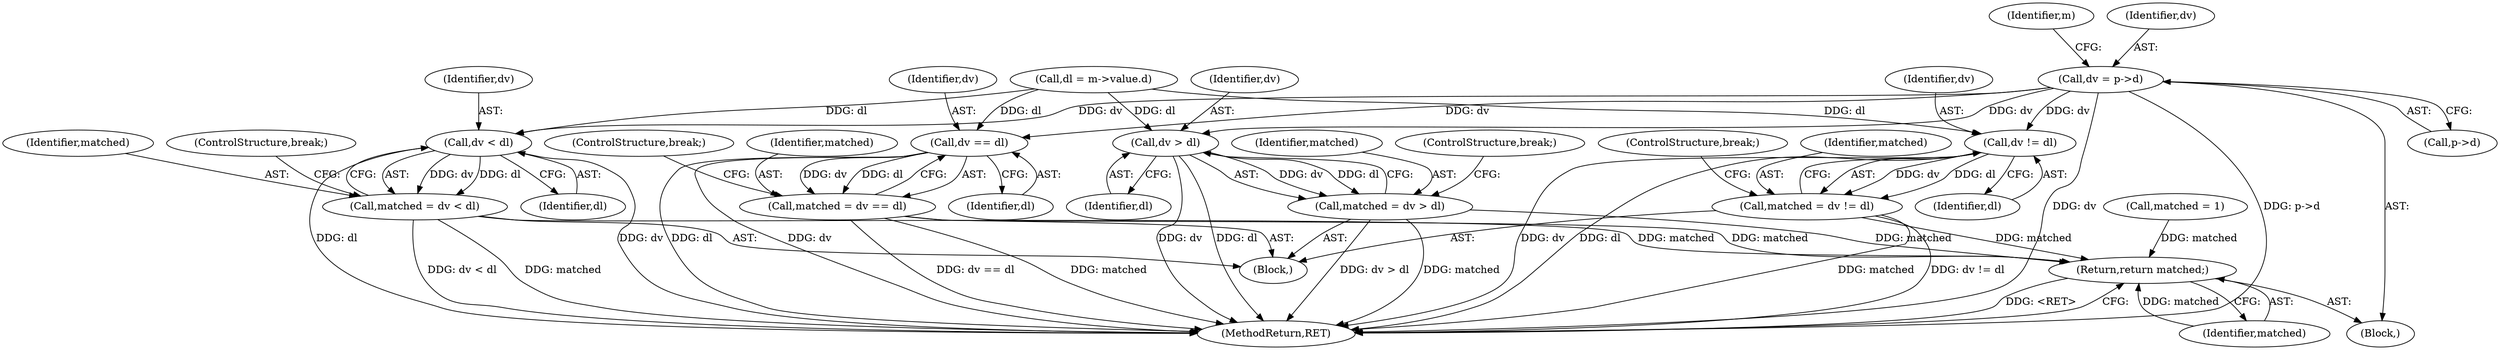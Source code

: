 digraph "0_file_4a284c89d6ef11aca34da65da7d673050a5ea320_1@pointer" {
"1000259" [label="(Call,dv = p->d)"];
"1000277" [label="(Call,dv != dl)"];
"1000275" [label="(Call,matched = dv != dl)"];
"1000312" [label="(Return,return matched;)"];
"1000284" [label="(Call,dv == dl)"];
"1000282" [label="(Call,matched = dv == dl)"];
"1000291" [label="(Call,dv > dl)"];
"1000289" [label="(Call,matched = dv > dl)"];
"1000298" [label="(Call,dv < dl)"];
"1000296" [label="(Call,matched = dv < dl)"];
"1000980" [label="(MethodReturn,RET)"];
"1000285" [label="(Identifier,dv)"];
"1000277" [label="(Call,dv != dl)"];
"1000280" [label="(ControlStructure,break;)"];
"1000266" [label="(Identifier,m)"];
"1000299" [label="(Identifier,dv)"];
"1000300" [label="(Identifier,dl)"];
"1000313" [label="(Identifier,matched)"];
"1000282" [label="(Call,matched = dv == dl)"];
"1000290" [label="(Identifier,matched)"];
"1000276" [label="(Identifier,matched)"];
"1000279" [label="(Identifier,dl)"];
"1000284" [label="(Call,dv == dl)"];
"1000294" [label="(ControlStructure,break;)"];
"1000261" [label="(Call,p->d)"];
"1000131" [label="(Block,)"];
"1000286" [label="(Identifier,dl)"];
"1000287" [label="(ControlStructure,break;)"];
"1000312" [label="(Return,return matched;)"];
"1000296" [label="(Call,matched = dv < dl)"];
"1000260" [label="(Identifier,dv)"];
"1000270" [label="(Call,matched = 1)"];
"1000289" [label="(Call,matched = dv > dl)"];
"1000298" [label="(Call,dv < dl)"];
"1000268" [label="(Block,)"];
"1000278" [label="(Identifier,dv)"];
"1000275" [label="(Call,matched = dv != dl)"];
"1000292" [label="(Identifier,dv)"];
"1000259" [label="(Call,dv = p->d)"];
"1000291" [label="(Call,dv > dl)"];
"1000297" [label="(Identifier,matched)"];
"1000283" [label="(Identifier,matched)"];
"1000301" [label="(ControlStructure,break;)"];
"1000293" [label="(Identifier,dl)"];
"1000252" [label="(Call,dl = m->value.d)"];
"1000259" -> "1000131"  [label="AST: "];
"1000259" -> "1000261"  [label="CFG: "];
"1000260" -> "1000259"  [label="AST: "];
"1000261" -> "1000259"  [label="AST: "];
"1000266" -> "1000259"  [label="CFG: "];
"1000259" -> "1000980"  [label="DDG: dv"];
"1000259" -> "1000980"  [label="DDG: p->d"];
"1000259" -> "1000277"  [label="DDG: dv"];
"1000259" -> "1000284"  [label="DDG: dv"];
"1000259" -> "1000291"  [label="DDG: dv"];
"1000259" -> "1000298"  [label="DDG: dv"];
"1000277" -> "1000275"  [label="AST: "];
"1000277" -> "1000279"  [label="CFG: "];
"1000278" -> "1000277"  [label="AST: "];
"1000279" -> "1000277"  [label="AST: "];
"1000275" -> "1000277"  [label="CFG: "];
"1000277" -> "1000980"  [label="DDG: dv"];
"1000277" -> "1000980"  [label="DDG: dl"];
"1000277" -> "1000275"  [label="DDG: dv"];
"1000277" -> "1000275"  [label="DDG: dl"];
"1000252" -> "1000277"  [label="DDG: dl"];
"1000275" -> "1000268"  [label="AST: "];
"1000276" -> "1000275"  [label="AST: "];
"1000280" -> "1000275"  [label="CFG: "];
"1000275" -> "1000980"  [label="DDG: matched"];
"1000275" -> "1000980"  [label="DDG: dv != dl"];
"1000275" -> "1000312"  [label="DDG: matched"];
"1000312" -> "1000131"  [label="AST: "];
"1000312" -> "1000313"  [label="CFG: "];
"1000313" -> "1000312"  [label="AST: "];
"1000980" -> "1000312"  [label="CFG: "];
"1000312" -> "1000980"  [label="DDG: <RET>"];
"1000313" -> "1000312"  [label="DDG: matched"];
"1000289" -> "1000312"  [label="DDG: matched"];
"1000296" -> "1000312"  [label="DDG: matched"];
"1000282" -> "1000312"  [label="DDG: matched"];
"1000270" -> "1000312"  [label="DDG: matched"];
"1000284" -> "1000282"  [label="AST: "];
"1000284" -> "1000286"  [label="CFG: "];
"1000285" -> "1000284"  [label="AST: "];
"1000286" -> "1000284"  [label="AST: "];
"1000282" -> "1000284"  [label="CFG: "];
"1000284" -> "1000980"  [label="DDG: dl"];
"1000284" -> "1000980"  [label="DDG: dv"];
"1000284" -> "1000282"  [label="DDG: dv"];
"1000284" -> "1000282"  [label="DDG: dl"];
"1000252" -> "1000284"  [label="DDG: dl"];
"1000282" -> "1000268"  [label="AST: "];
"1000283" -> "1000282"  [label="AST: "];
"1000287" -> "1000282"  [label="CFG: "];
"1000282" -> "1000980"  [label="DDG: dv == dl"];
"1000282" -> "1000980"  [label="DDG: matched"];
"1000291" -> "1000289"  [label="AST: "];
"1000291" -> "1000293"  [label="CFG: "];
"1000292" -> "1000291"  [label="AST: "];
"1000293" -> "1000291"  [label="AST: "];
"1000289" -> "1000291"  [label="CFG: "];
"1000291" -> "1000980"  [label="DDG: dv"];
"1000291" -> "1000980"  [label="DDG: dl"];
"1000291" -> "1000289"  [label="DDG: dv"];
"1000291" -> "1000289"  [label="DDG: dl"];
"1000252" -> "1000291"  [label="DDG: dl"];
"1000289" -> "1000268"  [label="AST: "];
"1000290" -> "1000289"  [label="AST: "];
"1000294" -> "1000289"  [label="CFG: "];
"1000289" -> "1000980"  [label="DDG: dv > dl"];
"1000289" -> "1000980"  [label="DDG: matched"];
"1000298" -> "1000296"  [label="AST: "];
"1000298" -> "1000300"  [label="CFG: "];
"1000299" -> "1000298"  [label="AST: "];
"1000300" -> "1000298"  [label="AST: "];
"1000296" -> "1000298"  [label="CFG: "];
"1000298" -> "1000980"  [label="DDG: dv"];
"1000298" -> "1000980"  [label="DDG: dl"];
"1000298" -> "1000296"  [label="DDG: dv"];
"1000298" -> "1000296"  [label="DDG: dl"];
"1000252" -> "1000298"  [label="DDG: dl"];
"1000296" -> "1000268"  [label="AST: "];
"1000297" -> "1000296"  [label="AST: "];
"1000301" -> "1000296"  [label="CFG: "];
"1000296" -> "1000980"  [label="DDG: dv < dl"];
"1000296" -> "1000980"  [label="DDG: matched"];
}
